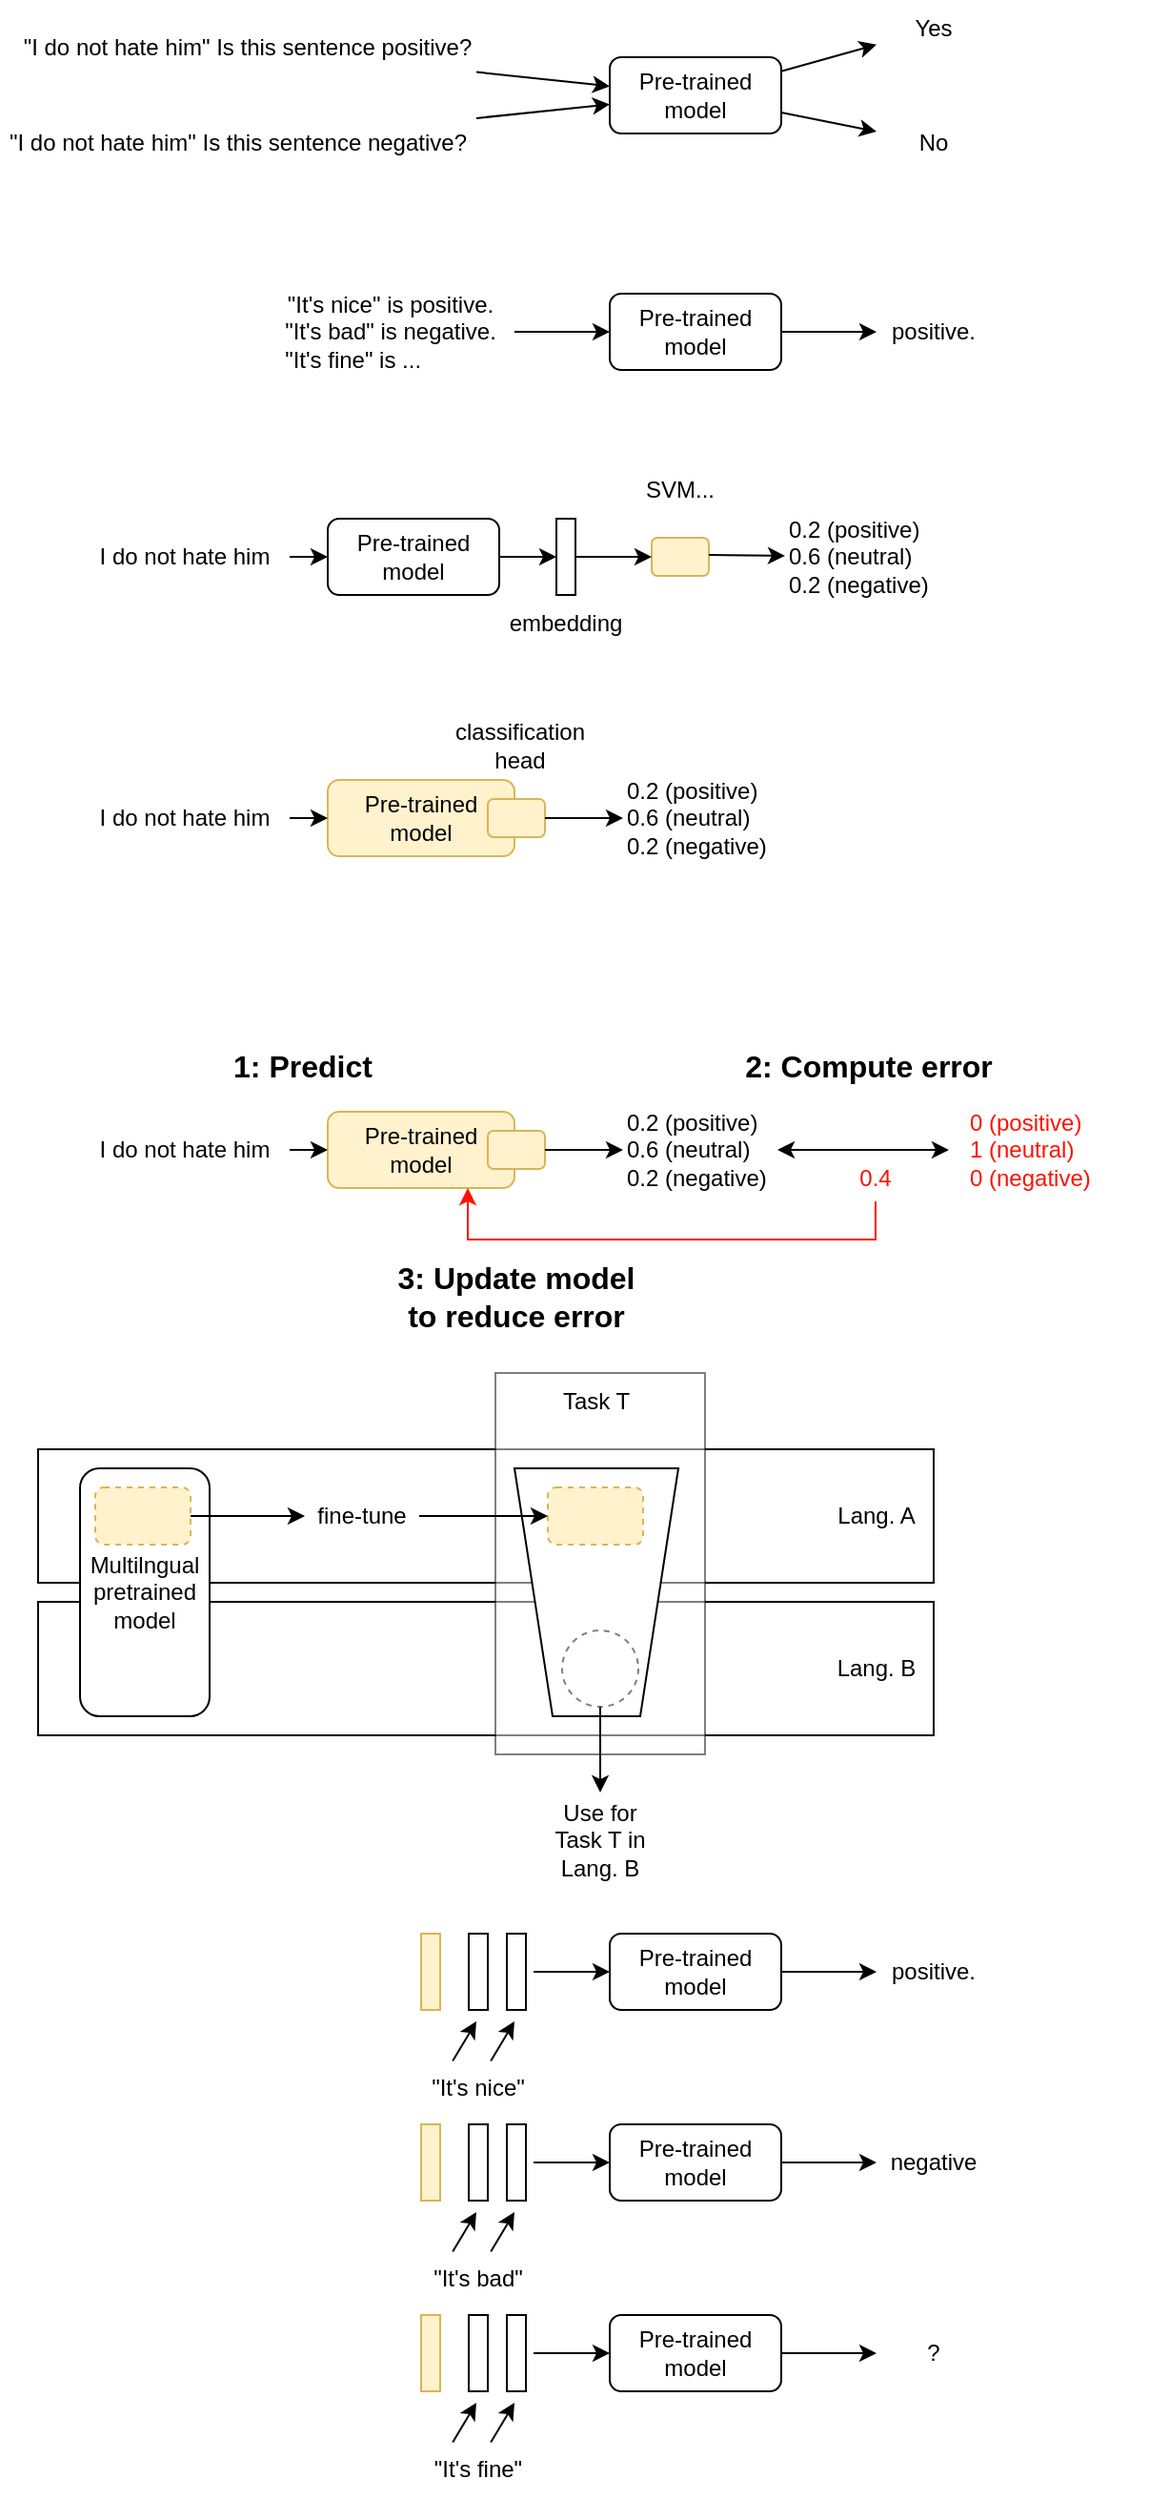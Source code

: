 <mxfile version="20.3.0" type="device"><diagram id="TIo3-JE8RYAdE-eYKafk" name="Page-1"><mxGraphModel dx="687" dy="523" grid="1" gridSize="10" guides="1" tooltips="1" connect="1" arrows="1" fold="1" page="1" pageScale="1" pageWidth="1169" pageHeight="1654" math="0" shadow="0"><root><mxCell id="0"/><mxCell id="1" parent="0"/><mxCell id="6OfOJ0zayBAvBgIOVWfl-1" value="Pre-trained&lt;br&gt;model" style="rounded=1;whiteSpace=wrap;html=1;" parent="1" vertex="1"><mxGeometry x="340" y="60" width="90" height="40" as="geometry"/></mxCell><mxCell id="6OfOJ0zayBAvBgIOVWfl-2" value="&quot;I do not hate him&quot; Is this sentence positive?" style="text;html=1;strokeColor=none;fillColor=none;align=center;verticalAlign=middle;whiteSpace=wrap;rounded=0;" parent="1" vertex="1"><mxGeometry x="30" y="40" width="240" height="30" as="geometry"/></mxCell><mxCell id="6OfOJ0zayBAvBgIOVWfl-3" value="&quot;I do not hate him&quot; Is this sentence negative?" style="text;html=1;strokeColor=none;fillColor=none;align=center;verticalAlign=middle;whiteSpace=wrap;rounded=0;" parent="1" vertex="1"><mxGeometry x="20" y="90" width="250" height="30" as="geometry"/></mxCell><mxCell id="6OfOJ0zayBAvBgIOVWfl-4" value="" style="endArrow=classic;html=1;rounded=0;" parent="1" source="6OfOJ0zayBAvBgIOVWfl-2" target="6OfOJ0zayBAvBgIOVWfl-1" edge="1"><mxGeometry width="50" height="50" relative="1" as="geometry"><mxPoint x="280" y="240" as="sourcePoint"/><mxPoint x="330" y="190" as="targetPoint"/></mxGeometry></mxCell><mxCell id="6OfOJ0zayBAvBgIOVWfl-5" value="" style="endArrow=classic;html=1;rounded=0;" parent="1" source="6OfOJ0zayBAvBgIOVWfl-3" target="6OfOJ0zayBAvBgIOVWfl-1" edge="1"><mxGeometry width="50" height="50" relative="1" as="geometry"><mxPoint x="280" y="240" as="sourcePoint"/><mxPoint x="330" y="190" as="targetPoint"/></mxGeometry></mxCell><mxCell id="6OfOJ0zayBAvBgIOVWfl-6" value="Yes" style="text;html=1;strokeColor=none;fillColor=none;align=center;verticalAlign=middle;whiteSpace=wrap;rounded=0;" parent="1" vertex="1"><mxGeometry x="480" y="30" width="60" height="30" as="geometry"/></mxCell><mxCell id="6OfOJ0zayBAvBgIOVWfl-7" value="No" style="text;html=1;strokeColor=none;fillColor=none;align=center;verticalAlign=middle;whiteSpace=wrap;rounded=0;" parent="1" vertex="1"><mxGeometry x="480" y="90" width="60" height="30" as="geometry"/></mxCell><mxCell id="6OfOJ0zayBAvBgIOVWfl-8" value="" style="endArrow=classic;html=1;rounded=0;" parent="1" source="6OfOJ0zayBAvBgIOVWfl-1" target="6OfOJ0zayBAvBgIOVWfl-6" edge="1"><mxGeometry width="50" height="50" relative="1" as="geometry"><mxPoint x="280" y="240" as="sourcePoint"/><mxPoint x="330" y="190" as="targetPoint"/></mxGeometry></mxCell><mxCell id="6OfOJ0zayBAvBgIOVWfl-9" value="" style="endArrow=classic;html=1;rounded=0;" parent="1" source="6OfOJ0zayBAvBgIOVWfl-1" target="6OfOJ0zayBAvBgIOVWfl-7" edge="1"><mxGeometry width="50" height="50" relative="1" as="geometry"><mxPoint x="280" y="240" as="sourcePoint"/><mxPoint x="330" y="190" as="targetPoint"/></mxGeometry></mxCell><mxCell id="6OfOJ0zayBAvBgIOVWfl-10" value="Pre-trained&lt;br&gt;model" style="rounded=1;whiteSpace=wrap;html=1;" parent="1" vertex="1"><mxGeometry x="340" y="184" width="90" height="40" as="geometry"/></mxCell><mxCell id="6OfOJ0zayBAvBgIOVWfl-11" value="&quot;It's nice&quot; is positive.&lt;br&gt;&lt;div align=&quot;left&quot;&gt;&quot;It's bad&quot; is negative.&lt;/div&gt;&lt;div align=&quot;left&quot;&gt;&quot;It's fine&quot; is ...&lt;br&gt;&lt;/div&gt;" style="text;html=1;strokeColor=none;fillColor=none;align=center;verticalAlign=middle;whiteSpace=wrap;rounded=0;" parent="1" vertex="1"><mxGeometry x="160" y="189" width="130" height="30" as="geometry"/></mxCell><mxCell id="6OfOJ0zayBAvBgIOVWfl-13" value="" style="endArrow=classic;html=1;rounded=0;" parent="1" source="6OfOJ0zayBAvBgIOVWfl-11" target="6OfOJ0zayBAvBgIOVWfl-10" edge="1"><mxGeometry width="50" height="50" relative="1" as="geometry"><mxPoint x="280" y="364" as="sourcePoint"/><mxPoint x="330" y="314" as="targetPoint"/></mxGeometry></mxCell><mxCell id="6OfOJ0zayBAvBgIOVWfl-16" value="positive." style="text;html=1;strokeColor=none;fillColor=none;align=center;verticalAlign=middle;whiteSpace=wrap;rounded=0;" parent="1" vertex="1"><mxGeometry x="480" y="189" width="60" height="30" as="geometry"/></mxCell><mxCell id="6OfOJ0zayBAvBgIOVWfl-18" value="" style="endArrow=classic;html=1;rounded=0;" parent="1" source="6OfOJ0zayBAvBgIOVWfl-10" target="6OfOJ0zayBAvBgIOVWfl-16" edge="1"><mxGeometry width="50" height="50" relative="1" as="geometry"><mxPoint x="280" y="364" as="sourcePoint"/><mxPoint x="330" y="314" as="targetPoint"/></mxGeometry></mxCell><mxCell id="6OfOJ0zayBAvBgIOVWfl-19" value="Pre-trained&lt;br&gt;model" style="rounded=1;whiteSpace=wrap;html=1;" parent="1" vertex="1"><mxGeometry x="192" y="302" width="90" height="40" as="geometry"/></mxCell><mxCell id="6OfOJ0zayBAvBgIOVWfl-20" value="I do not hate him" style="text;html=1;strokeColor=none;fillColor=none;align=center;verticalAlign=middle;whiteSpace=wrap;rounded=0;" parent="1" vertex="1"><mxGeometry x="62" y="307" width="110" height="30" as="geometry"/></mxCell><mxCell id="6OfOJ0zayBAvBgIOVWfl-21" value="" style="endArrow=classic;html=1;rounded=0;" parent="1" source="6OfOJ0zayBAvBgIOVWfl-20" target="6OfOJ0zayBAvBgIOVWfl-19" edge="1"><mxGeometry width="50" height="50" relative="1" as="geometry"><mxPoint x="312" y="482" as="sourcePoint"/><mxPoint x="362" y="432" as="targetPoint"/></mxGeometry></mxCell><mxCell id="6OfOJ0zayBAvBgIOVWfl-22" value="&lt;div align=&quot;left&quot;&gt;0.2 (positive)&lt;/div&gt;&lt;div align=&quot;left&quot;&gt;0.6 (neutral)&lt;/div&gt;&lt;div align=&quot;left&quot;&gt;0.2 (negative)&lt;br&gt;&lt;/div&gt;" style="text;html=1;strokeColor=none;fillColor=none;align=left;verticalAlign=middle;whiteSpace=wrap;rounded=0;" parent="1" vertex="1"><mxGeometry x="432" y="307" width="95" height="30" as="geometry"/></mxCell><mxCell id="6OfOJ0zayBAvBgIOVWfl-24" value="" style="rounded=1;whiteSpace=wrap;html=1;fillColor=#fff2cc;strokeColor=#d6b656;" parent="1" vertex="1"><mxGeometry x="362" y="312" width="30" height="20" as="geometry"/></mxCell><mxCell id="6OfOJ0zayBAvBgIOVWfl-25" value="" style="rounded=0;whiteSpace=wrap;html=1;" parent="1" vertex="1"><mxGeometry x="312" y="302" width="10" height="40" as="geometry"/></mxCell><mxCell id="6OfOJ0zayBAvBgIOVWfl-26" value="" style="endArrow=classic;html=1;rounded=0;entryX=0;entryY=0.5;entryDx=0;entryDy=0;exitX=1;exitY=0.5;exitDx=0;exitDy=0;" parent="1" source="6OfOJ0zayBAvBgIOVWfl-19" target="6OfOJ0zayBAvBgIOVWfl-25" edge="1"><mxGeometry width="50" height="50" relative="1" as="geometry"><mxPoint x="292" y="331" as="sourcePoint"/><mxPoint x="272" y="271" as="targetPoint"/></mxGeometry></mxCell><mxCell id="6OfOJ0zayBAvBgIOVWfl-27" value="" style="endArrow=classic;html=1;rounded=0;" parent="1" target="6OfOJ0zayBAvBgIOVWfl-24" edge="1"><mxGeometry width="50" height="50" relative="1" as="geometry"><mxPoint x="322" y="322" as="sourcePoint"/><mxPoint x="272" y="271" as="targetPoint"/></mxGeometry></mxCell><mxCell id="6OfOJ0zayBAvBgIOVWfl-28" value="" style="endArrow=classic;html=1;rounded=0;" parent="1" target="6OfOJ0zayBAvBgIOVWfl-22" edge="1"><mxGeometry width="50" height="50" relative="1" as="geometry"><mxPoint x="392" y="321" as="sourcePoint"/><mxPoint x="272" y="271" as="targetPoint"/></mxGeometry></mxCell><mxCell id="6OfOJ0zayBAvBgIOVWfl-29" value="SVM..." style="text;html=1;strokeColor=none;fillColor=none;align=center;verticalAlign=middle;whiteSpace=wrap;rounded=0;" parent="1" vertex="1"><mxGeometry x="347" y="272" width="60" height="30" as="geometry"/></mxCell><mxCell id="6OfOJ0zayBAvBgIOVWfl-30" value="embedding" style="text;html=1;strokeColor=none;fillColor=none;align=center;verticalAlign=middle;whiteSpace=wrap;rounded=0;" parent="1" vertex="1"><mxGeometry x="287" y="342" width="60" height="30" as="geometry"/></mxCell><mxCell id="6OfOJ0zayBAvBgIOVWfl-31" value="Pre-trained&lt;br&gt;model" style="rounded=1;whiteSpace=wrap;html=1;align=center;fillColor=#fff2cc;strokeColor=#d6b656;" parent="1" vertex="1"><mxGeometry x="192" y="439" width="98" height="40" as="geometry"/></mxCell><mxCell id="6OfOJ0zayBAvBgIOVWfl-32" value="I do not hate him" style="text;html=1;strokeColor=none;fillColor=none;align=center;verticalAlign=middle;whiteSpace=wrap;rounded=0;" parent="1" vertex="1"><mxGeometry x="62" y="444" width="110" height="30" as="geometry"/></mxCell><mxCell id="6OfOJ0zayBAvBgIOVWfl-33" value="" style="endArrow=classic;html=1;rounded=0;" parent="1" source="6OfOJ0zayBAvBgIOVWfl-32" target="6OfOJ0zayBAvBgIOVWfl-31" edge="1"><mxGeometry width="50" height="50" relative="1" as="geometry"><mxPoint x="312" y="619" as="sourcePoint"/><mxPoint x="362" y="569" as="targetPoint"/></mxGeometry></mxCell><mxCell id="6OfOJ0zayBAvBgIOVWfl-34" value="&lt;div align=&quot;left&quot;&gt;0.2 (positive)&lt;/div&gt;&lt;div align=&quot;left&quot;&gt;0.6 (neutral)&lt;/div&gt;&lt;div align=&quot;left&quot;&gt;0.2 (negative)&lt;br&gt;&lt;/div&gt;" style="text;html=1;strokeColor=none;fillColor=none;align=left;verticalAlign=middle;whiteSpace=wrap;rounded=0;" parent="1" vertex="1"><mxGeometry x="347" y="444" width="95" height="30" as="geometry"/></mxCell><mxCell id="6OfOJ0zayBAvBgIOVWfl-35" value="" style="rounded=1;whiteSpace=wrap;html=1;fillColor=#fff2cc;strokeColor=#d6b656;" parent="1" vertex="1"><mxGeometry x="276" y="449" width="30" height="20" as="geometry"/></mxCell><mxCell id="6OfOJ0zayBAvBgIOVWfl-39" value="" style="endArrow=classic;html=1;rounded=0;" parent="1" source="6OfOJ0zayBAvBgIOVWfl-35" target="6OfOJ0zayBAvBgIOVWfl-34" edge="1"><mxGeometry width="50" height="50" relative="1" as="geometry"><mxPoint x="392" y="458" as="sourcePoint"/><mxPoint x="272" y="408" as="targetPoint"/></mxGeometry></mxCell><mxCell id="6OfOJ0zayBAvBgIOVWfl-42" value="classification&lt;br&gt;head" style="text;html=1;strokeColor=none;fillColor=none;align=center;verticalAlign=middle;whiteSpace=wrap;rounded=0;" parent="1" vertex="1"><mxGeometry x="263" y="406" width="60" height="30" as="geometry"/></mxCell><mxCell id="l6M7fhgWBtkC4Nw_euX4-1" value="Pre-trained&lt;br&gt;model" style="rounded=1;whiteSpace=wrap;html=1;align=center;fillColor=#fff2cc;strokeColor=#d6b656;" parent="1" vertex="1"><mxGeometry x="192" y="613" width="98" height="40" as="geometry"/></mxCell><mxCell id="l6M7fhgWBtkC4Nw_euX4-2" value="I do not hate him" style="text;html=1;strokeColor=none;fillColor=none;align=center;verticalAlign=middle;whiteSpace=wrap;rounded=0;" parent="1" vertex="1"><mxGeometry x="62" y="618" width="110" height="30" as="geometry"/></mxCell><mxCell id="l6M7fhgWBtkC4Nw_euX4-3" value="" style="endArrow=classic;html=1;rounded=0;" parent="1" source="l6M7fhgWBtkC4Nw_euX4-2" target="l6M7fhgWBtkC4Nw_euX4-1" edge="1"><mxGeometry width="50" height="50" relative="1" as="geometry"><mxPoint x="312" y="793" as="sourcePoint"/><mxPoint x="362" y="743" as="targetPoint"/></mxGeometry></mxCell><mxCell id="l6M7fhgWBtkC4Nw_euX4-4" value="&lt;div align=&quot;left&quot;&gt;0.2 (positive)&lt;/div&gt;&lt;div align=&quot;left&quot;&gt;0.6 (neutral)&lt;/div&gt;&lt;div align=&quot;left&quot;&gt;0.2 (negative)&lt;br&gt;&lt;/div&gt;" style="text;html=1;strokeColor=none;fillColor=none;align=left;verticalAlign=middle;whiteSpace=wrap;rounded=0;" parent="1" vertex="1"><mxGeometry x="347" y="618" width="95" height="30" as="geometry"/></mxCell><mxCell id="l6M7fhgWBtkC4Nw_euX4-5" value="" style="rounded=1;whiteSpace=wrap;html=1;fillColor=#fff2cc;strokeColor=#d6b656;" parent="1" vertex="1"><mxGeometry x="276" y="623" width="30" height="20" as="geometry"/></mxCell><mxCell id="l6M7fhgWBtkC4Nw_euX4-6" value="" style="endArrow=classic;html=1;rounded=0;" parent="1" source="l6M7fhgWBtkC4Nw_euX4-5" target="l6M7fhgWBtkC4Nw_euX4-4" edge="1"><mxGeometry width="50" height="50" relative="1" as="geometry"><mxPoint x="392" y="632" as="sourcePoint"/><mxPoint x="272" y="582" as="targetPoint"/></mxGeometry></mxCell><mxCell id="l6M7fhgWBtkC4Nw_euX4-8" value="&lt;font style=&quot;font-size: 16px&quot;&gt;&lt;b&gt;1: Predict&lt;/b&gt;&lt;/font&gt;" style="text;html=1;strokeColor=none;fillColor=none;align=center;verticalAlign=middle;whiteSpace=wrap;rounded=0;" parent="1" vertex="1"><mxGeometry x="129" y="574" width="100" height="30" as="geometry"/></mxCell><mxCell id="l6M7fhgWBtkC4Nw_euX4-10" value="&lt;font style=&quot;font-size: 16px&quot;&gt;&lt;b&gt;2: Compute error&lt;br&gt;&lt;/b&gt;&lt;/font&gt;" style="text;html=1;strokeColor=none;fillColor=none;align=center;verticalAlign=middle;whiteSpace=wrap;rounded=0;" parent="1" vertex="1"><mxGeometry x="392" y="574" width="168" height="30" as="geometry"/></mxCell><mxCell id="l6M7fhgWBtkC4Nw_euX4-11" value="" style="endArrow=classic;startArrow=classic;html=1;rounded=0;fontSize=16;" parent="1" edge="1"><mxGeometry width="50" height="50" relative="1" as="geometry"><mxPoint x="428" y="633" as="sourcePoint"/><mxPoint x="518" y="633" as="targetPoint"/></mxGeometry></mxCell><mxCell id="l6M7fhgWBtkC4Nw_euX4-13" value="&lt;div align=&quot;left&quot;&gt;&lt;font color=&quot;#FF1100&quot;&gt;0 (positive)&lt;/font&gt;&lt;/div&gt;&lt;div align=&quot;left&quot;&gt;&lt;font color=&quot;#FF1100&quot;&gt;1 (neutral)&lt;/font&gt;&lt;/div&gt;&lt;div align=&quot;left&quot;&gt;&lt;font color=&quot;#FF1100&quot;&gt;0 (negative)&lt;br&gt;&lt;/font&gt;&lt;/div&gt;" style="text;html=1;strokeColor=none;fillColor=none;align=left;verticalAlign=middle;whiteSpace=wrap;rounded=0;" parent="1" vertex="1"><mxGeometry x="527" y="618" width="95" height="30" as="geometry"/></mxCell><mxCell id="l6M7fhgWBtkC4Nw_euX4-15" style="edgeStyle=orthogonalEdgeStyle;rounded=0;orthogonalLoop=1;jettySize=auto;html=1;exitX=0.5;exitY=1;exitDx=0;exitDy=0;entryX=0.75;entryY=1;entryDx=0;entryDy=0;fontSize=16;fontColor=#FF1100;strokeColor=#FF1100;" parent="1" source="l6M7fhgWBtkC4Nw_euX4-14" target="l6M7fhgWBtkC4Nw_euX4-1" edge="1"><mxGeometry relative="1" as="geometry"/></mxCell><mxCell id="l6M7fhgWBtkC4Nw_euX4-14" value="&lt;font color=&quot;#FF1100&quot;&gt;0.4&lt;/font&gt;" style="text;html=1;strokeColor=none;fillColor=none;align=center;verticalAlign=middle;whiteSpace=wrap;rounded=0;" parent="1" vertex="1"><mxGeometry x="460" y="635" width="39" height="25" as="geometry"/></mxCell><mxCell id="l6M7fhgWBtkC4Nw_euX4-16" value="&lt;font style=&quot;font-size: 16px&quot;&gt;&lt;b&gt;3: Update model&lt;br&gt;to reduce error&lt;br&gt;&lt;/b&gt;&lt;/font&gt;" style="text;html=1;strokeColor=none;fillColor=none;align=center;verticalAlign=middle;whiteSpace=wrap;rounded=0;" parent="1" vertex="1"><mxGeometry x="207" y="690" width="168" height="40" as="geometry"/></mxCell><mxCell id="kawvjr79cdNxU6Epm7fE-2" value="" style="rounded=0;whiteSpace=wrap;html=1;" parent="1" vertex="1"><mxGeometry x="40" y="790" width="470" height="70" as="geometry"/></mxCell><mxCell id="kawvjr79cdNxU6Epm7fE-3" value="" style="rounded=0;whiteSpace=wrap;html=1;" parent="1" vertex="1"><mxGeometry x="40" y="870" width="470" height="70" as="geometry"/></mxCell><mxCell id="kawvjr79cdNxU6Epm7fE-1" value="&lt;div&gt;Multilngual&lt;/div&gt;&lt;div&gt;pretrained&lt;/div&gt;&lt;div&gt;model&lt;br&gt;&lt;/div&gt;" style="rounded=1;whiteSpace=wrap;html=1;" parent="1" vertex="1"><mxGeometry x="62" y="800" width="68" height="130" as="geometry"/></mxCell><mxCell id="kawvjr79cdNxU6Epm7fE-4" value="" style="rounded=0;whiteSpace=wrap;html=1;opacity=50;" parent="1" vertex="1"><mxGeometry x="280" y="750" width="110" height="200" as="geometry"/></mxCell><mxCell id="kawvjr79cdNxU6Epm7fE-5" value="Task T" style="text;html=1;strokeColor=none;fillColor=none;align=center;verticalAlign=middle;whiteSpace=wrap;rounded=0;" parent="1" vertex="1"><mxGeometry x="303" y="750" width="60" height="30" as="geometry"/></mxCell><mxCell id="kawvjr79cdNxU6Epm7fE-7" value="Lang. A" style="text;html=1;strokeColor=none;fillColor=none;align=center;verticalAlign=middle;whiteSpace=wrap;rounded=0;" parent="1" vertex="1"><mxGeometry x="450" y="810" width="60" height="30" as="geometry"/></mxCell><mxCell id="kawvjr79cdNxU6Epm7fE-8" value="Lang. B" style="text;html=1;strokeColor=none;fillColor=none;align=center;verticalAlign=middle;whiteSpace=wrap;rounded=0;" parent="1" vertex="1"><mxGeometry x="450" y="890" width="60" height="30" as="geometry"/></mxCell><mxCell id="kawvjr79cdNxU6Epm7fE-12" value="fine-tune" style="text;html=1;strokeColor=none;fillColor=none;align=center;verticalAlign=middle;whiteSpace=wrap;rounded=0;" parent="1" vertex="1"><mxGeometry x="180" y="810" width="60" height="30" as="geometry"/></mxCell><mxCell id="kawvjr79cdNxU6Epm7fE-13" value="" style="shape=trapezoid;perimeter=trapezoidPerimeter;whiteSpace=wrap;html=1;fixedSize=1;rotation=-180;" parent="1" vertex="1"><mxGeometry x="290" y="800" width="86" height="130" as="geometry"/></mxCell><mxCell id="kawvjr79cdNxU6Epm7fE-15" value="" style="edgeStyle=orthogonalEdgeStyle;rounded=0;orthogonalLoop=1;jettySize=auto;html=1;" parent="1" source="kawvjr79cdNxU6Epm7fE-14" target="kawvjr79cdNxU6Epm7fE-12" edge="1"><mxGeometry relative="1" as="geometry"/></mxCell><mxCell id="kawvjr79cdNxU6Epm7fE-14" value="" style="rounded=1;whiteSpace=wrap;html=1;dashed=1;fillColor=#fff2cc;strokeColor=#d6b656;" parent="1" vertex="1"><mxGeometry x="70" y="810" width="50" height="30" as="geometry"/></mxCell><mxCell id="kawvjr79cdNxU6Epm7fE-16" value="" style="rounded=1;whiteSpace=wrap;html=1;dashed=1;fillColor=#fff2cc;strokeColor=#d6b656;" parent="1" vertex="1"><mxGeometry x="307.5" y="810" width="50" height="30" as="geometry"/></mxCell><mxCell id="kawvjr79cdNxU6Epm7fE-17" value="" style="edgeStyle=orthogonalEdgeStyle;rounded=0;orthogonalLoop=1;jettySize=auto;html=1;" parent="1" source="kawvjr79cdNxU6Epm7fE-12" target="kawvjr79cdNxU6Epm7fE-16" edge="1"><mxGeometry relative="1" as="geometry"/></mxCell><mxCell id="kawvjr79cdNxU6Epm7fE-18" value="" style="ellipse;whiteSpace=wrap;html=1;aspect=fixed;dashed=1;opacity=50;" parent="1" vertex="1"><mxGeometry x="315" y="885" width="40" height="40" as="geometry"/></mxCell><mxCell id="kawvjr79cdNxU6Epm7fE-19" value="" style="endArrow=classic;html=1;rounded=0;exitX=0.5;exitY=1;exitDx=0;exitDy=0;" parent="1" source="kawvjr79cdNxU6Epm7fE-18" target="kawvjr79cdNxU6Epm7fE-20" edge="1"><mxGeometry width="50" height="50" relative="1" as="geometry"><mxPoint x="360" y="900" as="sourcePoint"/><mxPoint x="340" y="960" as="targetPoint"/></mxGeometry></mxCell><mxCell id="kawvjr79cdNxU6Epm7fE-20" value="Use for Task T in Lang. B" style="text;html=1;strokeColor=none;fillColor=none;align=center;verticalAlign=middle;whiteSpace=wrap;rounded=0;dashed=1;opacity=50;" parent="1" vertex="1"><mxGeometry x="305" y="970" width="60" height="50" as="geometry"/></mxCell><mxCell id="O1zcCgRvZraxMto_Tw_W-12" value="Pre-trained&lt;br&gt;model" style="rounded=1;whiteSpace=wrap;html=1;" vertex="1" parent="1"><mxGeometry x="340" y="1044" width="90" height="40" as="geometry"/></mxCell><mxCell id="O1zcCgRvZraxMto_Tw_W-13" value="&quot;It's nice&quot;" style="text;html=1;strokeColor=none;fillColor=none;align=center;verticalAlign=middle;whiteSpace=wrap;rounded=0;" vertex="1" parent="1"><mxGeometry x="226" y="1110" width="90" height="30" as="geometry"/></mxCell><mxCell id="O1zcCgRvZraxMto_Tw_W-15" value="positive." style="text;html=1;strokeColor=none;fillColor=none;align=center;verticalAlign=middle;whiteSpace=wrap;rounded=0;" vertex="1" parent="1"><mxGeometry x="480" y="1049" width="60" height="30" as="geometry"/></mxCell><mxCell id="O1zcCgRvZraxMto_Tw_W-16" value="" style="endArrow=classic;html=1;rounded=0;" edge="1" parent="1" source="O1zcCgRvZraxMto_Tw_W-12" target="O1zcCgRvZraxMto_Tw_W-15"><mxGeometry width="50" height="50" relative="1" as="geometry"><mxPoint x="280" y="1224" as="sourcePoint"/><mxPoint x="330" y="1174" as="targetPoint"/></mxGeometry></mxCell><mxCell id="O1zcCgRvZraxMto_Tw_W-17" value="" style="rounded=0;whiteSpace=wrap;html=1;" vertex="1" parent="1"><mxGeometry x="266" y="1044" width="10" height="40" as="geometry"/></mxCell><mxCell id="O1zcCgRvZraxMto_Tw_W-18" value="" style="rounded=0;whiteSpace=wrap;html=1;" vertex="1" parent="1"><mxGeometry x="286" y="1044" width="10" height="40" as="geometry"/></mxCell><mxCell id="O1zcCgRvZraxMto_Tw_W-19" value="" style="endArrow=classic;html=1;rounded=0;exitX=0.351;exitY=0.026;exitDx=0;exitDy=0;exitPerimeter=0;" edge="1" parent="1" source="O1zcCgRvZraxMto_Tw_W-13"><mxGeometry width="50" height="50" relative="1" as="geometry"><mxPoint x="330" y="990" as="sourcePoint"/><mxPoint x="270" y="1090" as="targetPoint"/></mxGeometry></mxCell><mxCell id="O1zcCgRvZraxMto_Tw_W-20" value="" style="endArrow=classic;html=1;rounded=0;exitX=0.351;exitY=0.026;exitDx=0;exitDy=0;exitPerimeter=0;" edge="1" parent="1"><mxGeometry width="50" height="50" relative="1" as="geometry"><mxPoint x="277.59" y="1110.78" as="sourcePoint"/><mxPoint x="290.0" y="1090" as="targetPoint"/></mxGeometry></mxCell><mxCell id="O1zcCgRvZraxMto_Tw_W-21" value="" style="rounded=0;whiteSpace=wrap;html=1;fillColor=#fff2cc;strokeColor=#d6b656;" vertex="1" parent="1"><mxGeometry x="241" y="1044" width="10" height="40" as="geometry"/></mxCell><mxCell id="O1zcCgRvZraxMto_Tw_W-22" value="" style="endArrow=classic;html=1;rounded=0;entryX=0;entryY=0.5;entryDx=0;entryDy=0;" edge="1" parent="1" target="O1zcCgRvZraxMto_Tw_W-12"><mxGeometry width="50" height="50" relative="1" as="geometry"><mxPoint x="300" y="1064" as="sourcePoint"/><mxPoint x="330" y="1060" as="targetPoint"/></mxGeometry></mxCell><mxCell id="O1zcCgRvZraxMto_Tw_W-23" value="Pre-trained&lt;br&gt;model" style="rounded=1;whiteSpace=wrap;html=1;" vertex="1" parent="1"><mxGeometry x="340" y="1144" width="90" height="40" as="geometry"/></mxCell><mxCell id="O1zcCgRvZraxMto_Tw_W-24" value="&quot;It's bad&quot;" style="text;html=1;strokeColor=none;fillColor=none;align=center;verticalAlign=middle;whiteSpace=wrap;rounded=0;" vertex="1" parent="1"><mxGeometry x="226" y="1210" width="90" height="30" as="geometry"/></mxCell><mxCell id="O1zcCgRvZraxMto_Tw_W-25" value="negative" style="text;html=1;strokeColor=none;fillColor=none;align=center;verticalAlign=middle;whiteSpace=wrap;rounded=0;" vertex="1" parent="1"><mxGeometry x="480" y="1149" width="60" height="30" as="geometry"/></mxCell><mxCell id="O1zcCgRvZraxMto_Tw_W-26" value="" style="endArrow=classic;html=1;rounded=0;" edge="1" parent="1" source="O1zcCgRvZraxMto_Tw_W-23" target="O1zcCgRvZraxMto_Tw_W-25"><mxGeometry width="50" height="50" relative="1" as="geometry"><mxPoint x="280" y="1324" as="sourcePoint"/><mxPoint x="330" y="1274" as="targetPoint"/></mxGeometry></mxCell><mxCell id="O1zcCgRvZraxMto_Tw_W-27" value="" style="rounded=0;whiteSpace=wrap;html=1;" vertex="1" parent="1"><mxGeometry x="266" y="1144" width="10" height="40" as="geometry"/></mxCell><mxCell id="O1zcCgRvZraxMto_Tw_W-28" value="" style="rounded=0;whiteSpace=wrap;html=1;" vertex="1" parent="1"><mxGeometry x="286" y="1144" width="10" height="40" as="geometry"/></mxCell><mxCell id="O1zcCgRvZraxMto_Tw_W-29" value="" style="endArrow=classic;html=1;rounded=0;exitX=0.351;exitY=0.026;exitDx=0;exitDy=0;exitPerimeter=0;" edge="1" parent="1" source="O1zcCgRvZraxMto_Tw_W-24"><mxGeometry width="50" height="50" relative="1" as="geometry"><mxPoint x="330" y="1090" as="sourcePoint"/><mxPoint x="270.0" y="1190" as="targetPoint"/></mxGeometry></mxCell><mxCell id="O1zcCgRvZraxMto_Tw_W-30" value="" style="endArrow=classic;html=1;rounded=0;exitX=0.351;exitY=0.026;exitDx=0;exitDy=0;exitPerimeter=0;" edge="1" parent="1"><mxGeometry width="50" height="50" relative="1" as="geometry"><mxPoint x="277.59" y="1210.78" as="sourcePoint"/><mxPoint x="290.0" y="1190" as="targetPoint"/></mxGeometry></mxCell><mxCell id="O1zcCgRvZraxMto_Tw_W-31" value="" style="rounded=0;whiteSpace=wrap;html=1;fillColor=#fff2cc;strokeColor=#d6b656;" vertex="1" parent="1"><mxGeometry x="241" y="1144" width="10" height="40" as="geometry"/></mxCell><mxCell id="O1zcCgRvZraxMto_Tw_W-32" value="" style="endArrow=classic;html=1;rounded=0;entryX=0;entryY=0.5;entryDx=0;entryDy=0;" edge="1" parent="1" target="O1zcCgRvZraxMto_Tw_W-23"><mxGeometry width="50" height="50" relative="1" as="geometry"><mxPoint x="300.0" y="1164" as="sourcePoint"/><mxPoint x="330" y="1160" as="targetPoint"/></mxGeometry></mxCell><mxCell id="O1zcCgRvZraxMto_Tw_W-33" value="Pre-trained&lt;br&gt;model" style="rounded=1;whiteSpace=wrap;html=1;" vertex="1" parent="1"><mxGeometry x="340" y="1244" width="90" height="40" as="geometry"/></mxCell><mxCell id="O1zcCgRvZraxMto_Tw_W-34" value="&quot;It's fine&quot;" style="text;html=1;strokeColor=none;fillColor=none;align=center;verticalAlign=middle;whiteSpace=wrap;rounded=0;" vertex="1" parent="1"><mxGeometry x="226" y="1310" width="90" height="30" as="geometry"/></mxCell><mxCell id="O1zcCgRvZraxMto_Tw_W-35" value="?" style="text;html=1;strokeColor=none;fillColor=none;align=center;verticalAlign=middle;whiteSpace=wrap;rounded=0;" vertex="1" parent="1"><mxGeometry x="480" y="1249" width="60" height="30" as="geometry"/></mxCell><mxCell id="O1zcCgRvZraxMto_Tw_W-36" value="" style="endArrow=classic;html=1;rounded=0;" edge="1" parent="1" source="O1zcCgRvZraxMto_Tw_W-33" target="O1zcCgRvZraxMto_Tw_W-35"><mxGeometry width="50" height="50" relative="1" as="geometry"><mxPoint x="280" y="1424" as="sourcePoint"/><mxPoint x="330" y="1374" as="targetPoint"/></mxGeometry></mxCell><mxCell id="O1zcCgRvZraxMto_Tw_W-37" value="" style="rounded=0;whiteSpace=wrap;html=1;" vertex="1" parent="1"><mxGeometry x="266" y="1244" width="10" height="40" as="geometry"/></mxCell><mxCell id="O1zcCgRvZraxMto_Tw_W-38" value="" style="rounded=0;whiteSpace=wrap;html=1;" vertex="1" parent="1"><mxGeometry x="286" y="1244" width="10" height="40" as="geometry"/></mxCell><mxCell id="O1zcCgRvZraxMto_Tw_W-39" value="" style="endArrow=classic;html=1;rounded=0;exitX=0.351;exitY=0.026;exitDx=0;exitDy=0;exitPerimeter=0;" edge="1" parent="1" source="O1zcCgRvZraxMto_Tw_W-34"><mxGeometry width="50" height="50" relative="1" as="geometry"><mxPoint x="330" y="1190" as="sourcePoint"/><mxPoint x="270.0" y="1290" as="targetPoint"/></mxGeometry></mxCell><mxCell id="O1zcCgRvZraxMto_Tw_W-40" value="" style="endArrow=classic;html=1;rounded=0;exitX=0.351;exitY=0.026;exitDx=0;exitDy=0;exitPerimeter=0;" edge="1" parent="1"><mxGeometry width="50" height="50" relative="1" as="geometry"><mxPoint x="277.59" y="1310.78" as="sourcePoint"/><mxPoint x="290.0" y="1290" as="targetPoint"/></mxGeometry></mxCell><mxCell id="O1zcCgRvZraxMto_Tw_W-41" value="" style="rounded=0;whiteSpace=wrap;html=1;fillColor=#fff2cc;strokeColor=#d6b656;" vertex="1" parent="1"><mxGeometry x="241" y="1244" width="10" height="40" as="geometry"/></mxCell><mxCell id="O1zcCgRvZraxMto_Tw_W-42" value="" style="endArrow=classic;html=1;rounded=0;entryX=0;entryY=0.5;entryDx=0;entryDy=0;" edge="1" parent="1" target="O1zcCgRvZraxMto_Tw_W-33"><mxGeometry width="50" height="50" relative="1" as="geometry"><mxPoint x="300.0" y="1264.0" as="sourcePoint"/><mxPoint x="330" y="1260" as="targetPoint"/></mxGeometry></mxCell></root></mxGraphModel></diagram></mxfile>